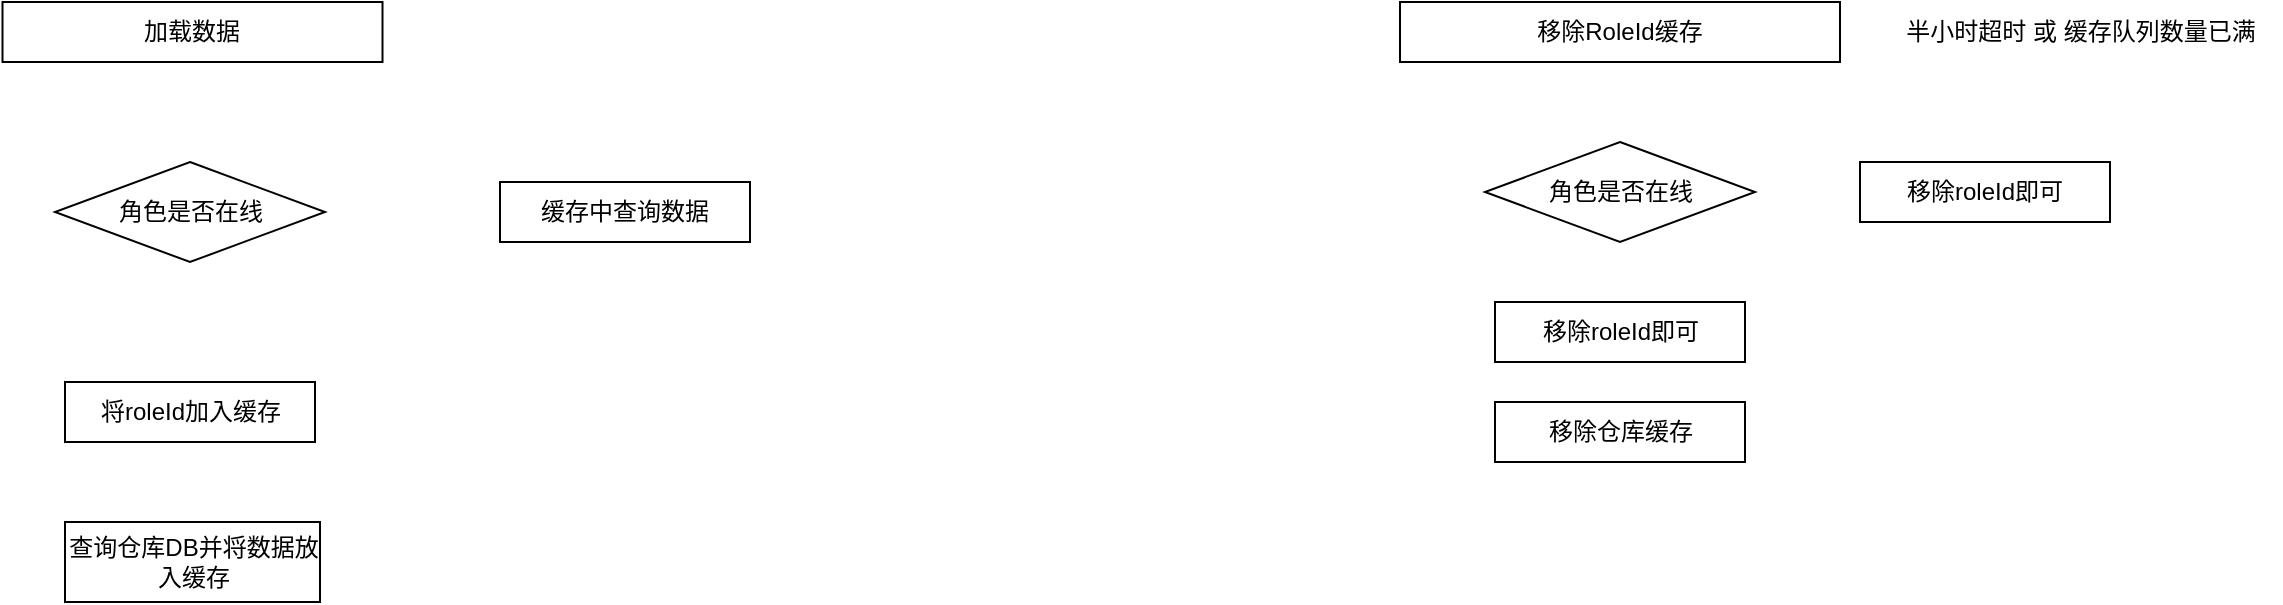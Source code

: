 <mxfile version="21.7.5" type="github">
  <diagram name="第 1 页" id="KWQHc-y4WQyEWoKKa06l">
    <mxGraphModel dx="1434" dy="758" grid="1" gridSize="10" guides="1" tooltips="1" connect="1" arrows="1" fold="1" page="1" pageScale="1" pageWidth="4681" pageHeight="3300" math="0" shadow="0">
      <root>
        <mxCell id="0" />
        <mxCell id="1" parent="0" />
        <mxCell id="av_mlNTD5LwuY0EcRqsx-1" value="加载数据" style="rounded=0;whiteSpace=wrap;html=1;" vertex="1" parent="1">
          <mxGeometry x="311.25" y="160" width="190" height="30" as="geometry" />
        </mxCell>
        <mxCell id="av_mlNTD5LwuY0EcRqsx-3" value="角色是否在线" style="rhombus;whiteSpace=wrap;html=1;" vertex="1" parent="1">
          <mxGeometry x="337.5" y="240" width="135" height="50" as="geometry" />
        </mxCell>
        <mxCell id="av_mlNTD5LwuY0EcRqsx-5" value="缓存中查询数据" style="rounded=0;whiteSpace=wrap;html=1;" vertex="1" parent="1">
          <mxGeometry x="560" y="250" width="125" height="30" as="geometry" />
        </mxCell>
        <mxCell id="av_mlNTD5LwuY0EcRqsx-6" value="将roleId加入缓存" style="rounded=0;whiteSpace=wrap;html=1;" vertex="1" parent="1">
          <mxGeometry x="342.5" y="350" width="125" height="30" as="geometry" />
        </mxCell>
        <mxCell id="av_mlNTD5LwuY0EcRqsx-7" value="查询仓库DB并将数据放入缓存" style="rounded=0;whiteSpace=wrap;html=1;" vertex="1" parent="1">
          <mxGeometry x="342.5" y="420" width="127.5" height="40" as="geometry" />
        </mxCell>
        <mxCell id="av_mlNTD5LwuY0EcRqsx-8" value="移除RoleId缓存" style="rounded=0;whiteSpace=wrap;html=1;" vertex="1" parent="1">
          <mxGeometry x="1010" y="160" width="220" height="30" as="geometry" />
        </mxCell>
        <mxCell id="av_mlNTD5LwuY0EcRqsx-9" value="角色是否在线" style="rhombus;whiteSpace=wrap;html=1;" vertex="1" parent="1">
          <mxGeometry x="1052.5" y="230" width="135" height="50" as="geometry" />
        </mxCell>
        <mxCell id="av_mlNTD5LwuY0EcRqsx-10" value="移除roleId即可" style="rounded=0;whiteSpace=wrap;html=1;" vertex="1" parent="1">
          <mxGeometry x="1240" y="240" width="125" height="30" as="geometry" />
        </mxCell>
        <mxCell id="av_mlNTD5LwuY0EcRqsx-11" value="半小时超时 或 缓存队列数量已满" style="text;html=1;align=center;verticalAlign=middle;resizable=0;points=[];autosize=1;strokeColor=none;fillColor=none;" vertex="1" parent="1">
          <mxGeometry x="1250" y="160" width="200" height="30" as="geometry" />
        </mxCell>
        <mxCell id="av_mlNTD5LwuY0EcRqsx-12" value="移除仓库缓存" style="rounded=0;whiteSpace=wrap;html=1;" vertex="1" parent="1">
          <mxGeometry x="1057.5" y="360" width="125" height="30" as="geometry" />
        </mxCell>
        <mxCell id="av_mlNTD5LwuY0EcRqsx-13" value="移除roleId即可" style="rounded=0;whiteSpace=wrap;html=1;" vertex="1" parent="1">
          <mxGeometry x="1057.5" y="310" width="125" height="30" as="geometry" />
        </mxCell>
      </root>
    </mxGraphModel>
  </diagram>
</mxfile>
